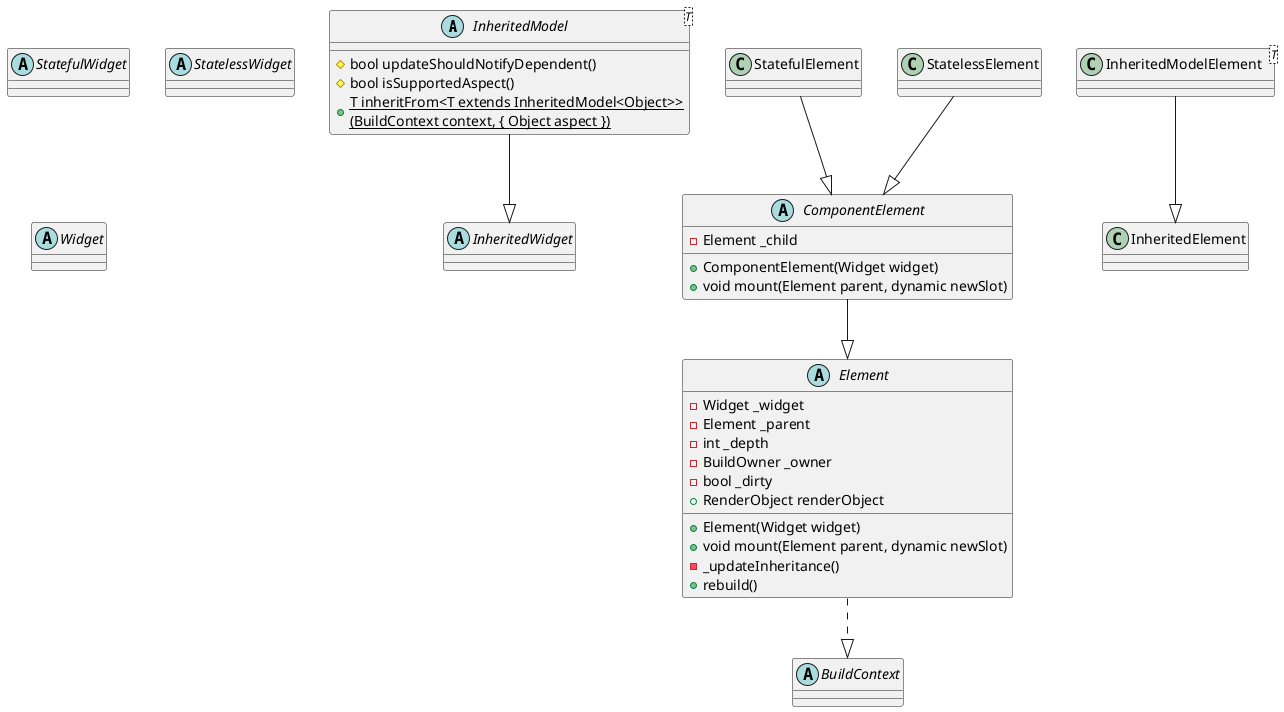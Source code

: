 @startuml inherited_model
' 基本语法
' --|> 表示继承
' --*> 表示实现

abstract class InheritedModel<T>
{
    # bool updateShouldNotifyDependent()
    # bool isSupportedAspect()
    + {static} T inheritFrom<T extends InheritedModel<Object>>\n(BuildContext context, { Object aspect })
}
abstract class InheritedWidget
abstract class StatefulWidget
abstract class StatelessWidget
abstract class Widget

abstract class BuildContext
abstract class Element{
   - Widget _widget
'
   - Element _parent
   - int _depth
   - BuildOwner _owner
'当Element 被标记为需要rebuild则返回true
   - bool _dirty
   + RenderObject renderObject
   + Element(Widget widget)
   + void mount(Element parent, dynamic newSlot)
   - _updateInheritance()
   + rebuild()
}
abstract class ComponentElement{
    - Element _child
    + ComponentElement(Widget widget)
    + void mount(Element parent, dynamic newSlot)
}
class InheritedElement
class InheritedModelElement<T>
class StatefulElement
class StatelessElement

'note top of InheritedModelElement : type 'T' 是 aspect 的类型。
'实体关系
Element ..|> BuildContext
ComponentElement --|> Element
StatefulElement --|> ComponentElement
StatelessElement --|> ComponentElement
InheritedModel --|> InheritedWidget
InheritedModelElement --|> InheritedElement

@enduml